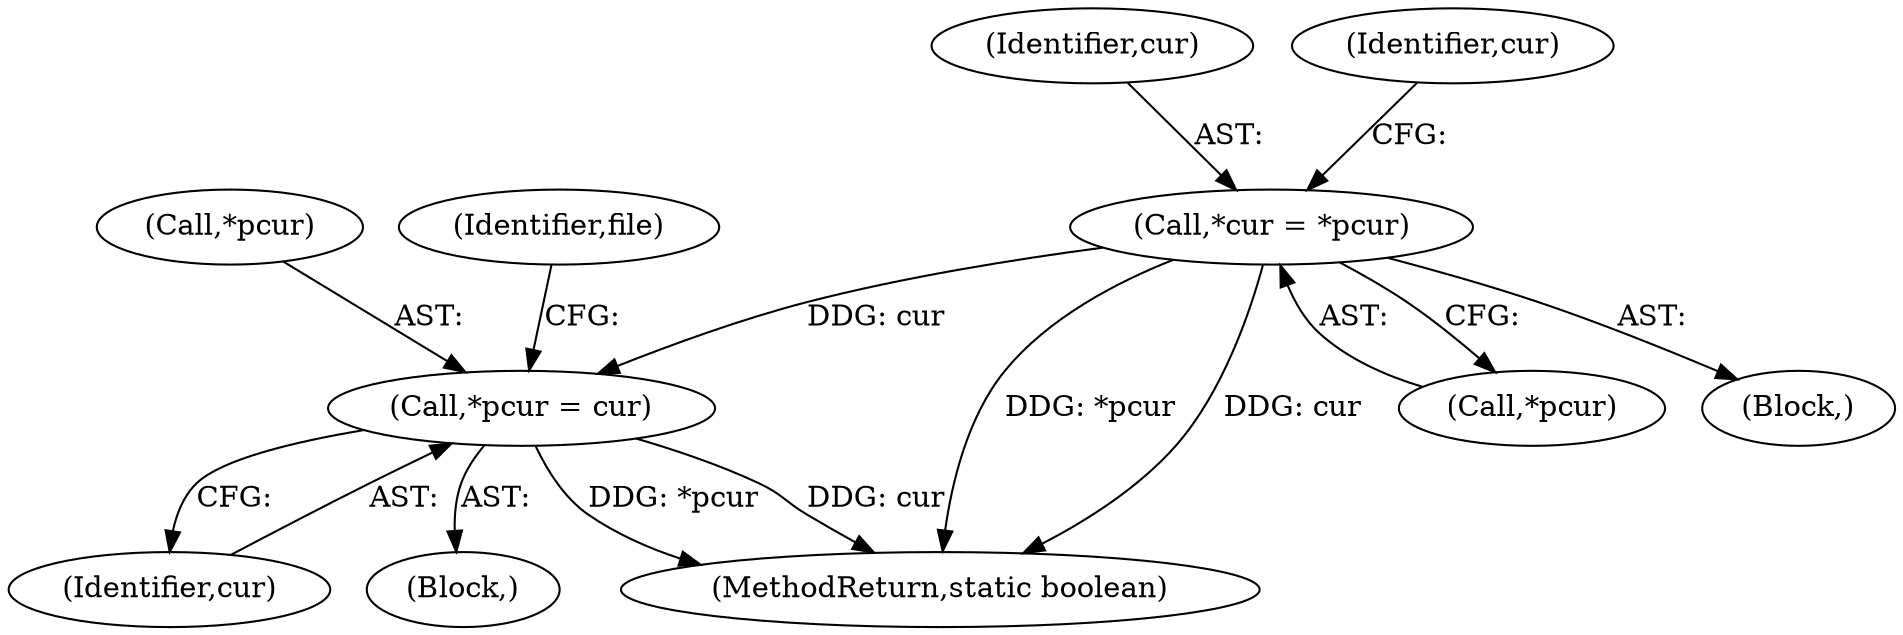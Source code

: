 digraph "0_virglrenderer_e534b51ca3c3cd25f3990589932a9ed711c59b27@pointer" {
"1000602" [label="(Call,*cur = *pcur)"];
"1000613" [label="(Call,*pcur = cur)"];
"1000604" [label="(Call,*pcur)"];
"1000602" [label="(Call,*cur = *pcur)"];
"1000603" [label="(Identifier,cur)"];
"1000609" [label="(Identifier,cur)"];
"1000614" [label="(Call,*pcur)"];
"1000619" [label="(Identifier,file)"];
"1000613" [label="(Call,*pcur = cur)"];
"1004167" [label="(MethodReturn,static boolean)"];
"1000616" [label="(Identifier,cur)"];
"1000600" [label="(Block,)"];
"1000612" [label="(Block,)"];
"1000602" -> "1000600"  [label="AST: "];
"1000602" -> "1000604"  [label="CFG: "];
"1000603" -> "1000602"  [label="AST: "];
"1000604" -> "1000602"  [label="AST: "];
"1000609" -> "1000602"  [label="CFG: "];
"1000602" -> "1004167"  [label="DDG: *pcur"];
"1000602" -> "1004167"  [label="DDG: cur"];
"1000602" -> "1000613"  [label="DDG: cur"];
"1000613" -> "1000612"  [label="AST: "];
"1000613" -> "1000616"  [label="CFG: "];
"1000614" -> "1000613"  [label="AST: "];
"1000616" -> "1000613"  [label="AST: "];
"1000619" -> "1000613"  [label="CFG: "];
"1000613" -> "1004167"  [label="DDG: *pcur"];
"1000613" -> "1004167"  [label="DDG: cur"];
}
